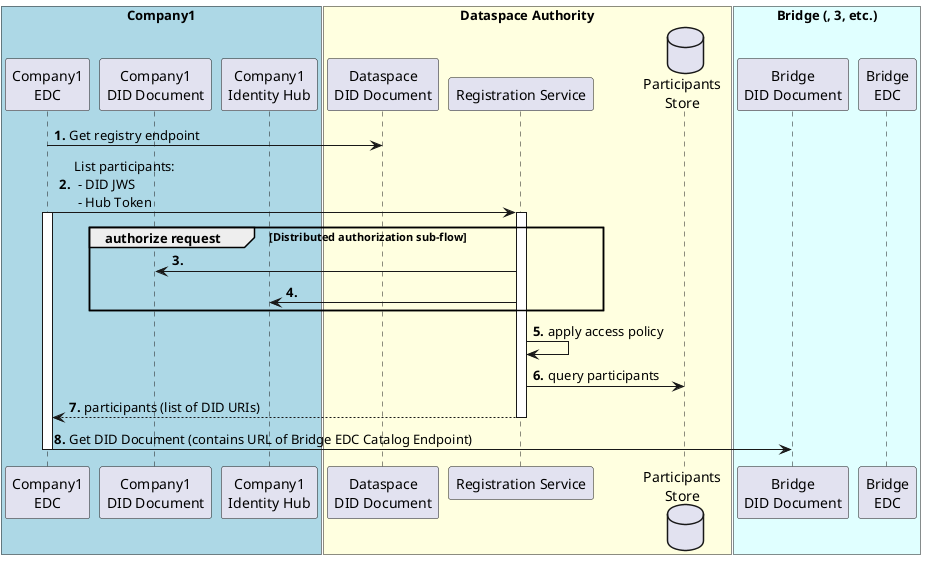 @startuml
autonumber "<b>0'.'"
box "Company1" #LightBlue
Participant "Company1\nEDC" as Company1
Participant "Company1\nDID Document" as DID1
Participant "Company1\nIdentity Hub" as IDHUB1
end box
box "Dataspace Authority" #LightYellow
Participant "Dataspace\nDID Document" as DID0
Participant "Registration Service" as RAPI
Database "Participants\nStore" as Registry
end box
box "Bridge (, 3, etc.)" #LightCyan
Participant "Bridge\nDID Document" as DID2
Participant "Bridge\nEDC" as Bridge
end box

Company1 -> DID0: Get registry endpoint
Company1 -> RAPI ++: List participants:\n - DID JWS\n - Hub Token
activate Company1
group authorize request [Distributed authorization sub-flow]
  RAPI -> DID1
  RAPI -> IDHUB1
end
RAPI -> RAPI: apply access policy
RAPI -> Registry: query participants
return participants (list of DID URIs)
Company1 -> DID2: Get DID Document (contains URL of Bridge EDC Catalog Endpoint)
deactivate Company1

@enduml